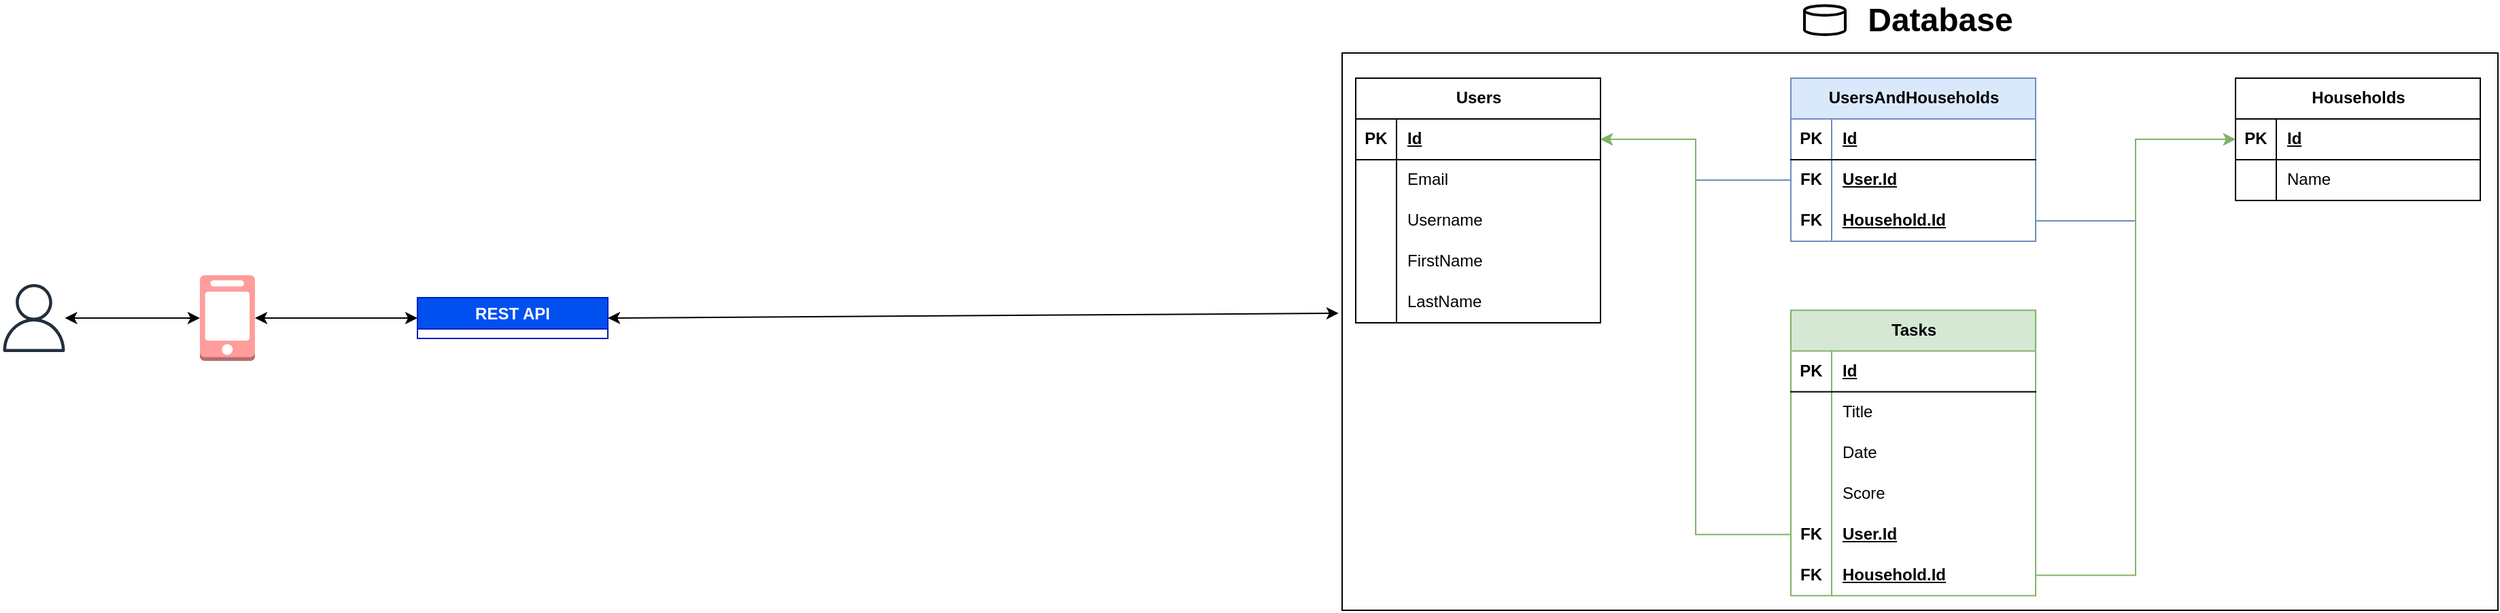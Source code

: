 <mxfile version="24.8.4">
  <diagram name="Strona-1" id="VdaN_trxpU_AnOm56eqQ">
    <mxGraphModel dx="2707" dy="2226" grid="1" gridSize="10" guides="1" tooltips="1" connect="1" arrows="1" fold="1" page="1" pageScale="1" pageWidth="827" pageHeight="1169" math="0" shadow="0">
      <root>
        <mxCell id="0" />
        <mxCell id="1" parent="0" />
        <mxCell id="gS_ljg5QTY4UFhtaObWx-25" value="" style="sketch=0;outlineConnect=0;fontColor=#232F3E;gradientColor=none;fillColor=#232F3D;strokeColor=none;dashed=0;verticalLabelPosition=bottom;verticalAlign=top;align=center;html=1;fontSize=12;fontStyle=0;aspect=fixed;pointerEvents=1;shape=mxgraph.aws4.user;" vertex="1" parent="1">
          <mxGeometry x="-827" y="150" width="50" height="50" as="geometry" />
        </mxCell>
        <mxCell id="gS_ljg5QTY4UFhtaObWx-27" value="" style="outlineConnect=0;dashed=0;verticalLabelPosition=bottom;verticalAlign=top;align=center;html=1;shape=mxgraph.aws3.mobile_client;fillColor=#FF9C9C;strokeColor=#6F0000;fontColor=#ffffff;" vertex="1" parent="1">
          <mxGeometry x="-680" y="143.5" width="40.5" height="63" as="geometry" />
        </mxCell>
        <mxCell id="gS_ljg5QTY4UFhtaObWx-28" value="" style="endArrow=classic;startArrow=classic;html=1;rounded=0;entryX=0;entryY=0.5;entryDx=0;entryDy=0;entryPerimeter=0;" edge="1" parent="1" source="gS_ljg5QTY4UFhtaObWx-25" target="gS_ljg5QTY4UFhtaObWx-27">
          <mxGeometry width="50" height="50" relative="1" as="geometry">
            <mxPoint x="-750" y="230" as="sourcePoint" />
            <mxPoint x="-700" y="180" as="targetPoint" />
          </mxGeometry>
        </mxCell>
        <mxCell id="gS_ljg5QTY4UFhtaObWx-31" value="REST API" style="swimlane;whiteSpace=wrap;html=1;fillColor=#0050ef;fontColor=#ffffff;strokeColor=#001DBC;" vertex="1" collapsed="1" parent="1">
          <mxGeometry x="-520" y="160" width="140" height="30" as="geometry">
            <mxRectangle x="-520" y="160" width="410" height="480" as="alternateBounds" />
          </mxGeometry>
        </mxCell>
        <mxCell id="gS_ljg5QTY4UFhtaObWx-37" value="&lt;div style=&quot;&quot;&gt;&lt;b style=&quot;background-color: initial;&quot;&gt;Households&lt;/b&gt;&lt;/div&gt;&lt;div style=&quot;&quot;&gt;&lt;font style=&quot;font-size: 12px;&quot;&gt;&lt;b style=&quot;&quot;&gt;&lt;br&gt;&lt;/b&gt;&lt;/font&gt;&lt;/div&gt;&lt;div&gt;- (POST) &lt;b&gt;Create&lt;/b&gt;(userId, name)&lt;/div&gt;&lt;div&gt;- (GET) &lt;b&gt;Get&lt;/b&gt;(userId, householdId)&lt;/div&gt;&lt;div&gt;- (PUT) &lt;b&gt;ChangeName&lt;/b&gt;(userId, newName)&lt;/div&gt;&lt;div&gt;- (POST) &lt;b&gt;Join&lt;/b&gt;(userId, householdId, code)&lt;/div&gt;&lt;div&gt;- (DELETE) &lt;b&gt;Leave&lt;/b&gt;(userId, householdId)&lt;/div&gt;&lt;div&gt;- (DELETE) &lt;b&gt;Kick&lt;/b&gt;(userId, userToKickId, householdId)&lt;/div&gt;" style="whiteSpace=wrap;html=1;align=left;verticalAlign=top;fillColor=#dae8fc;strokeColor=#6c8ebf;" vertex="1" parent="gS_ljg5QTY4UFhtaObWx-31">
          <mxGeometry x="30" y="200" width="340" height="130" as="geometry" />
        </mxCell>
        <mxCell id="gS_ljg5QTY4UFhtaObWx-35" value="&lt;div style=&quot;&quot;&gt;&lt;b style=&quot;background-color: initial;&quot;&gt;Auth&lt;/b&gt;&lt;/div&gt;&lt;div style=&quot;&quot;&gt;&lt;font style=&quot;font-size: 12px;&quot;&gt;&lt;b style=&quot;&quot;&gt;&lt;br&gt;&lt;/b&gt;&lt;/font&gt;&lt;/div&gt;&lt;div&gt;- (POST) &lt;b&gt;Login&lt;/b&gt;(email, password, isPersistent)&lt;/div&gt;&lt;div&gt;- (POST) &lt;b&gt;Register&lt;/b&gt;(email, password, username, firstName, lastName?)&lt;/div&gt;&lt;div&gt;- (POST) &lt;b&gt;Logout&lt;/b&gt;()&lt;/div&gt;&lt;div&gt;- (POST) &lt;b&gt;ForgotPassword&lt;/b&gt;(email)&lt;/div&gt;&lt;div&gt;- (POST) &lt;b&gt;ResetPassword&lt;/b&gt;(email, token, newPassword)&lt;/div&gt;" style="whiteSpace=wrap;html=1;align=left;verticalAlign=top;fillColor=#dae8fc;strokeColor=#6c8ebf;" vertex="1" parent="gS_ljg5QTY4UFhtaObWx-31">
          <mxGeometry x="30" y="45" width="340" height="130" as="geometry" />
        </mxCell>
        <mxCell id="gS_ljg5QTY4UFhtaObWx-43" value="&lt;div style=&quot;&quot;&gt;&lt;b style=&quot;background-color: initial;&quot;&gt;Tasks&lt;/b&gt;&lt;/div&gt;&lt;div style=&quot;&quot;&gt;&lt;font style=&quot;font-size: 12px;&quot;&gt;&lt;b style=&quot;&quot;&gt;&lt;br&gt;&lt;/b&gt;&lt;/font&gt;&lt;/div&gt;&lt;div style=&quot;&quot;&gt;&lt;font style=&quot;font-size: 12px;&quot;&gt;- (GET) &lt;b&gt;Get&lt;/b&gt;(userId, householdId, startDate?, endDate?)&lt;/font&gt;&lt;/div&gt;&lt;div&gt;- (POST) &lt;b&gt;Add&lt;/b&gt;(userId, householdId, title, score, date?)&lt;/div&gt;&lt;div&gt;- (PUT) &lt;b&gt;Edit&lt;/b&gt;(userId, householdId, taskId, title, score, date?)&lt;/div&gt;&lt;div&gt;- (DELETE) &lt;b&gt;Delete&lt;/b&gt;(userId, householdId, taskId)&lt;/div&gt;" style="whiteSpace=wrap;html=1;align=left;verticalAlign=top;fillColor=#dae8fc;strokeColor=#6c8ebf;" vertex="1" parent="gS_ljg5QTY4UFhtaObWx-31">
          <mxGeometry x="30" y="359.5" width="340" height="100.5" as="geometry" />
        </mxCell>
        <mxCell id="gS_ljg5QTY4UFhtaObWx-33" value="" style="endArrow=classic;startArrow=classic;html=1;rounded=0;entryX=0;entryY=0.5;entryDx=0;entryDy=0;exitX=1;exitY=0.5;exitDx=0;exitDy=0;exitPerimeter=0;" edge="1" parent="1" source="gS_ljg5QTY4UFhtaObWx-27" target="gS_ljg5QTY4UFhtaObWx-31">
          <mxGeometry width="50" height="50" relative="1" as="geometry">
            <mxPoint x="-600" y="240" as="sourcePoint" />
            <mxPoint x="-501" y="240" as="targetPoint" />
          </mxGeometry>
        </mxCell>
        <mxCell id="gS_ljg5QTY4UFhtaObWx-34" value="" style="endArrow=classic;startArrow=classic;html=1;rounded=0;exitX=1;exitY=0.5;exitDx=0;exitDy=0;entryX=-0.003;entryY=0.467;entryDx=0;entryDy=0;entryPerimeter=0;" edge="1" parent="1" source="gS_ljg5QTY4UFhtaObWx-31" target="gS_ljg5QTY4UFhtaObWx-47">
          <mxGeometry width="50" height="50" relative="1" as="geometry">
            <mxPoint x="-150" y="230" as="sourcePoint" />
            <mxPoint x="106.56" y="596" as="targetPoint" />
          </mxGeometry>
        </mxCell>
        <mxCell id="gS_ljg5QTY4UFhtaObWx-48" value="" style="group" vertex="1" connectable="0" parent="1">
          <mxGeometry x="160" y="-54.884" width="850" height="444.884" as="geometry" />
        </mxCell>
        <mxCell id="gS_ljg5QTY4UFhtaObWx-47" value="" style="rounded=0;whiteSpace=wrap;html=1;" vertex="1" parent="gS_ljg5QTY4UFhtaObWx-48">
          <mxGeometry y="34.884" width="850" height="410" as="geometry" />
        </mxCell>
        <mxCell id="_dhiKzsWpzVTfSa5Ci9j-15" value="Users" style="shape=table;startSize=30;container=1;collapsible=1;childLayout=tableLayout;fixedRows=1;rowLines=0;fontStyle=1;align=center;resizeLast=1;html=1;" parent="gS_ljg5QTY4UFhtaObWx-48" vertex="1">
          <mxGeometry x="10" y="53.372" width="180" height="180" as="geometry">
            <mxRectangle y="260" width="70" height="30" as="alternateBounds" />
          </mxGeometry>
        </mxCell>
        <mxCell id="_dhiKzsWpzVTfSa5Ci9j-16" value="" style="shape=tableRow;horizontal=0;startSize=0;swimlaneHead=0;swimlaneBody=0;fillColor=none;collapsible=0;dropTarget=0;points=[[0,0.5],[1,0.5]];portConstraint=eastwest;top=0;left=0;right=0;bottom=1;" parent="_dhiKzsWpzVTfSa5Ci9j-15" vertex="1">
          <mxGeometry y="30" width="180" height="30" as="geometry" />
        </mxCell>
        <mxCell id="_dhiKzsWpzVTfSa5Ci9j-17" value="PK" style="shape=partialRectangle;connectable=0;fillColor=none;top=0;left=0;bottom=0;right=0;fontStyle=1;overflow=hidden;whiteSpace=wrap;html=1;" parent="_dhiKzsWpzVTfSa5Ci9j-16" vertex="1">
          <mxGeometry width="30" height="30" as="geometry">
            <mxRectangle width="30" height="30" as="alternateBounds" />
          </mxGeometry>
        </mxCell>
        <mxCell id="_dhiKzsWpzVTfSa5Ci9j-18" value="Id" style="shape=partialRectangle;connectable=0;fillColor=none;top=0;left=0;bottom=0;right=0;align=left;spacingLeft=6;fontStyle=5;overflow=hidden;whiteSpace=wrap;html=1;" parent="_dhiKzsWpzVTfSa5Ci9j-16" vertex="1">
          <mxGeometry x="30" width="150" height="30" as="geometry">
            <mxRectangle width="150" height="30" as="alternateBounds" />
          </mxGeometry>
        </mxCell>
        <mxCell id="_dhiKzsWpzVTfSa5Ci9j-19" value="" style="shape=tableRow;horizontal=0;startSize=0;swimlaneHead=0;swimlaneBody=0;fillColor=none;collapsible=0;dropTarget=0;points=[[0,0.5],[1,0.5]];portConstraint=eastwest;top=0;left=0;right=0;bottom=0;" parent="_dhiKzsWpzVTfSa5Ci9j-15" vertex="1">
          <mxGeometry y="60" width="180" height="30" as="geometry" />
        </mxCell>
        <mxCell id="_dhiKzsWpzVTfSa5Ci9j-20" value="" style="shape=partialRectangle;connectable=0;fillColor=none;top=0;left=0;bottom=0;right=0;editable=1;overflow=hidden;whiteSpace=wrap;html=1;" parent="_dhiKzsWpzVTfSa5Ci9j-19" vertex="1">
          <mxGeometry width="30" height="30" as="geometry">
            <mxRectangle width="30" height="30" as="alternateBounds" />
          </mxGeometry>
        </mxCell>
        <mxCell id="_dhiKzsWpzVTfSa5Ci9j-21" value="Email" style="shape=partialRectangle;connectable=0;fillColor=none;top=0;left=0;bottom=0;right=0;align=left;spacingLeft=6;overflow=hidden;whiteSpace=wrap;html=1;" parent="_dhiKzsWpzVTfSa5Ci9j-19" vertex="1">
          <mxGeometry x="30" width="150" height="30" as="geometry">
            <mxRectangle width="150" height="30" as="alternateBounds" />
          </mxGeometry>
        </mxCell>
        <mxCell id="_dhiKzsWpzVTfSa5Ci9j-22" value="" style="shape=tableRow;horizontal=0;startSize=0;swimlaneHead=0;swimlaneBody=0;fillColor=none;collapsible=0;dropTarget=0;points=[[0,0.5],[1,0.5]];portConstraint=eastwest;top=0;left=0;right=0;bottom=0;" parent="_dhiKzsWpzVTfSa5Ci9j-15" vertex="1">
          <mxGeometry y="90" width="180" height="30" as="geometry" />
        </mxCell>
        <mxCell id="_dhiKzsWpzVTfSa5Ci9j-23" value="" style="shape=partialRectangle;connectable=0;fillColor=none;top=0;left=0;bottom=0;right=0;editable=1;overflow=hidden;whiteSpace=wrap;html=1;" parent="_dhiKzsWpzVTfSa5Ci9j-22" vertex="1">
          <mxGeometry width="30" height="30" as="geometry">
            <mxRectangle width="30" height="30" as="alternateBounds" />
          </mxGeometry>
        </mxCell>
        <mxCell id="_dhiKzsWpzVTfSa5Ci9j-24" value="Username" style="shape=partialRectangle;connectable=0;fillColor=none;top=0;left=0;bottom=0;right=0;align=left;spacingLeft=6;overflow=hidden;whiteSpace=wrap;html=1;" parent="_dhiKzsWpzVTfSa5Ci9j-22" vertex="1">
          <mxGeometry x="30" width="150" height="30" as="geometry">
            <mxRectangle width="150" height="30" as="alternateBounds" />
          </mxGeometry>
        </mxCell>
        <mxCell id="_dhiKzsWpzVTfSa5Ci9j-25" value="" style="shape=tableRow;horizontal=0;startSize=0;swimlaneHead=0;swimlaneBody=0;fillColor=none;collapsible=0;dropTarget=0;points=[[0,0.5],[1,0.5]];portConstraint=eastwest;top=0;left=0;right=0;bottom=0;" parent="_dhiKzsWpzVTfSa5Ci9j-15" vertex="1">
          <mxGeometry y="120" width="180" height="30" as="geometry" />
        </mxCell>
        <mxCell id="_dhiKzsWpzVTfSa5Ci9j-26" value="" style="shape=partialRectangle;connectable=0;fillColor=none;top=0;left=0;bottom=0;right=0;editable=1;overflow=hidden;whiteSpace=wrap;html=1;" parent="_dhiKzsWpzVTfSa5Ci9j-25" vertex="1">
          <mxGeometry width="30" height="30" as="geometry">
            <mxRectangle width="30" height="30" as="alternateBounds" />
          </mxGeometry>
        </mxCell>
        <mxCell id="_dhiKzsWpzVTfSa5Ci9j-27" value="FirstName" style="shape=partialRectangle;connectable=0;fillColor=none;top=0;left=0;bottom=0;right=0;align=left;spacingLeft=6;overflow=hidden;whiteSpace=wrap;html=1;" parent="_dhiKzsWpzVTfSa5Ci9j-25" vertex="1">
          <mxGeometry x="30" width="150" height="30" as="geometry">
            <mxRectangle width="150" height="30" as="alternateBounds" />
          </mxGeometry>
        </mxCell>
        <mxCell id="_dhiKzsWpzVTfSa5Ci9j-92" style="shape=tableRow;horizontal=0;startSize=0;swimlaneHead=0;swimlaneBody=0;fillColor=none;collapsible=0;dropTarget=0;points=[[0,0.5],[1,0.5]];portConstraint=eastwest;top=0;left=0;right=0;bottom=0;" parent="_dhiKzsWpzVTfSa5Ci9j-15" vertex="1">
          <mxGeometry y="150" width="180" height="30" as="geometry" />
        </mxCell>
        <mxCell id="_dhiKzsWpzVTfSa5Ci9j-93" style="shape=partialRectangle;connectable=0;fillColor=none;top=0;left=0;bottom=0;right=0;editable=1;overflow=hidden;whiteSpace=wrap;html=1;" parent="_dhiKzsWpzVTfSa5Ci9j-92" vertex="1">
          <mxGeometry width="30" height="30" as="geometry">
            <mxRectangle width="30" height="30" as="alternateBounds" />
          </mxGeometry>
        </mxCell>
        <mxCell id="_dhiKzsWpzVTfSa5Ci9j-94" value="LastName" style="shape=partialRectangle;connectable=0;fillColor=none;top=0;left=0;bottom=0;right=0;align=left;spacingLeft=6;overflow=hidden;whiteSpace=wrap;html=1;" parent="_dhiKzsWpzVTfSa5Ci9j-92" vertex="1">
          <mxGeometry x="30" width="150" height="30" as="geometry">
            <mxRectangle width="150" height="30" as="alternateBounds" />
          </mxGeometry>
        </mxCell>
        <mxCell id="_dhiKzsWpzVTfSa5Ci9j-28" value="Households" style="shape=table;startSize=30;container=1;collapsible=1;childLayout=tableLayout;fixedRows=1;rowLines=0;fontStyle=1;align=center;resizeLast=1;html=1;" parent="gS_ljg5QTY4UFhtaObWx-48" vertex="1">
          <mxGeometry x="657" y="53.372" width="180" height="90" as="geometry">
            <mxRectangle x="647" y="120" width="100" height="30" as="alternateBounds" />
          </mxGeometry>
        </mxCell>
        <mxCell id="_dhiKzsWpzVTfSa5Ci9j-29" value="" style="shape=tableRow;horizontal=0;startSize=0;swimlaneHead=0;swimlaneBody=0;fillColor=none;collapsible=0;dropTarget=0;points=[[0,0.5],[1,0.5]];portConstraint=eastwest;top=0;left=0;right=0;bottom=1;" parent="_dhiKzsWpzVTfSa5Ci9j-28" vertex="1">
          <mxGeometry y="30" width="180" height="30" as="geometry" />
        </mxCell>
        <mxCell id="_dhiKzsWpzVTfSa5Ci9j-30" value="PK" style="shape=partialRectangle;connectable=0;fillColor=none;top=0;left=0;bottom=0;right=0;fontStyle=1;overflow=hidden;whiteSpace=wrap;html=1;" parent="_dhiKzsWpzVTfSa5Ci9j-29" vertex="1">
          <mxGeometry width="30" height="30" as="geometry">
            <mxRectangle width="30" height="30" as="alternateBounds" />
          </mxGeometry>
        </mxCell>
        <mxCell id="_dhiKzsWpzVTfSa5Ci9j-31" value="Id" style="shape=partialRectangle;connectable=0;fillColor=none;top=0;left=0;bottom=0;right=0;align=left;spacingLeft=6;fontStyle=5;overflow=hidden;whiteSpace=wrap;html=1;" parent="_dhiKzsWpzVTfSa5Ci9j-29" vertex="1">
          <mxGeometry x="30" width="150" height="30" as="geometry">
            <mxRectangle width="150" height="30" as="alternateBounds" />
          </mxGeometry>
        </mxCell>
        <mxCell id="_dhiKzsWpzVTfSa5Ci9j-32" value="" style="shape=tableRow;horizontal=0;startSize=0;swimlaneHead=0;swimlaneBody=0;fillColor=none;collapsible=0;dropTarget=0;points=[[0,0.5],[1,0.5]];portConstraint=eastwest;top=0;left=0;right=0;bottom=0;" parent="_dhiKzsWpzVTfSa5Ci9j-28" vertex="1">
          <mxGeometry y="60" width="180" height="30" as="geometry" />
        </mxCell>
        <mxCell id="_dhiKzsWpzVTfSa5Ci9j-33" value="" style="shape=partialRectangle;connectable=0;fillColor=none;top=0;left=0;bottom=0;right=0;editable=1;overflow=hidden;whiteSpace=wrap;html=1;" parent="_dhiKzsWpzVTfSa5Ci9j-32" vertex="1">
          <mxGeometry width="30" height="30" as="geometry">
            <mxRectangle width="30" height="30" as="alternateBounds" />
          </mxGeometry>
        </mxCell>
        <mxCell id="_dhiKzsWpzVTfSa5Ci9j-34" value="Name" style="shape=partialRectangle;connectable=0;fillColor=none;top=0;left=0;bottom=0;right=0;align=left;spacingLeft=6;overflow=hidden;whiteSpace=wrap;html=1;" parent="_dhiKzsWpzVTfSa5Ci9j-32" vertex="1">
          <mxGeometry x="30" width="150" height="30" as="geometry">
            <mxRectangle width="150" height="30" as="alternateBounds" />
          </mxGeometry>
        </mxCell>
        <mxCell id="_dhiKzsWpzVTfSa5Ci9j-54" value="Tasks" style="shape=table;startSize=30;container=1;collapsible=1;childLayout=tableLayout;fixedRows=1;rowLines=0;fontStyle=1;align=center;resizeLast=1;html=1;fillColor=#d5e8d4;strokeColor=#82b366;" parent="gS_ljg5QTY4UFhtaObWx-48" vertex="1">
          <mxGeometry x="330" y="224.163" width="180" height="210" as="geometry">
            <mxRectangle x="320" y="360" width="70" height="30" as="alternateBounds" />
          </mxGeometry>
        </mxCell>
        <mxCell id="_dhiKzsWpzVTfSa5Ci9j-55" value="" style="shape=tableRow;horizontal=0;startSize=0;swimlaneHead=0;swimlaneBody=0;fillColor=none;collapsible=0;dropTarget=0;points=[[0,0.5],[1,0.5]];portConstraint=eastwest;top=0;left=0;right=0;bottom=1;" parent="_dhiKzsWpzVTfSa5Ci9j-54" vertex="1">
          <mxGeometry y="30" width="180" height="30" as="geometry" />
        </mxCell>
        <mxCell id="_dhiKzsWpzVTfSa5Ci9j-56" value="PK" style="shape=partialRectangle;connectable=0;fillColor=none;top=0;left=0;bottom=0;right=0;fontStyle=1;overflow=hidden;whiteSpace=wrap;html=1;" parent="_dhiKzsWpzVTfSa5Ci9j-55" vertex="1">
          <mxGeometry width="30" height="30" as="geometry">
            <mxRectangle width="30" height="30" as="alternateBounds" />
          </mxGeometry>
        </mxCell>
        <mxCell id="_dhiKzsWpzVTfSa5Ci9j-57" value="Id" style="shape=partialRectangle;connectable=0;fillColor=none;top=0;left=0;bottom=0;right=0;align=left;spacingLeft=6;fontStyle=5;overflow=hidden;whiteSpace=wrap;html=1;" parent="_dhiKzsWpzVTfSa5Ci9j-55" vertex="1">
          <mxGeometry x="30" width="150" height="30" as="geometry">
            <mxRectangle width="150" height="30" as="alternateBounds" />
          </mxGeometry>
        </mxCell>
        <mxCell id="_dhiKzsWpzVTfSa5Ci9j-58" value="" style="shape=tableRow;horizontal=0;startSize=0;swimlaneHead=0;swimlaneBody=0;fillColor=none;collapsible=0;dropTarget=0;points=[[0,0.5],[1,0.5]];portConstraint=eastwest;top=0;left=0;right=0;bottom=0;" parent="_dhiKzsWpzVTfSa5Ci9j-54" vertex="1">
          <mxGeometry y="60" width="180" height="30" as="geometry" />
        </mxCell>
        <mxCell id="_dhiKzsWpzVTfSa5Ci9j-59" value="" style="shape=partialRectangle;connectable=0;fillColor=none;top=0;left=0;bottom=0;right=0;editable=1;overflow=hidden;whiteSpace=wrap;html=1;" parent="_dhiKzsWpzVTfSa5Ci9j-58" vertex="1">
          <mxGeometry width="30" height="30" as="geometry">
            <mxRectangle width="30" height="30" as="alternateBounds" />
          </mxGeometry>
        </mxCell>
        <mxCell id="_dhiKzsWpzVTfSa5Ci9j-60" value="Title" style="shape=partialRectangle;connectable=0;fillColor=none;top=0;left=0;bottom=0;right=0;align=left;spacingLeft=6;overflow=hidden;whiteSpace=wrap;html=1;" parent="_dhiKzsWpzVTfSa5Ci9j-58" vertex="1">
          <mxGeometry x="30" width="150" height="30" as="geometry">
            <mxRectangle width="150" height="30" as="alternateBounds" />
          </mxGeometry>
        </mxCell>
        <mxCell id="_dhiKzsWpzVTfSa5Ci9j-61" value="" style="shape=tableRow;horizontal=0;startSize=0;swimlaneHead=0;swimlaneBody=0;fillColor=none;collapsible=0;dropTarget=0;points=[[0,0.5],[1,0.5]];portConstraint=eastwest;top=0;left=0;right=0;bottom=0;" parent="_dhiKzsWpzVTfSa5Ci9j-54" vertex="1">
          <mxGeometry y="90" width="180" height="30" as="geometry" />
        </mxCell>
        <mxCell id="_dhiKzsWpzVTfSa5Ci9j-62" value="" style="shape=partialRectangle;connectable=0;fillColor=none;top=0;left=0;bottom=0;right=0;editable=1;overflow=hidden;whiteSpace=wrap;html=1;" parent="_dhiKzsWpzVTfSa5Ci9j-61" vertex="1">
          <mxGeometry width="30" height="30" as="geometry">
            <mxRectangle width="30" height="30" as="alternateBounds" />
          </mxGeometry>
        </mxCell>
        <mxCell id="_dhiKzsWpzVTfSa5Ci9j-63" value="Date" style="shape=partialRectangle;connectable=0;fillColor=none;top=0;left=0;bottom=0;right=0;align=left;spacingLeft=6;overflow=hidden;whiteSpace=wrap;html=1;" parent="_dhiKzsWpzVTfSa5Ci9j-61" vertex="1">
          <mxGeometry x="30" width="150" height="30" as="geometry">
            <mxRectangle width="150" height="30" as="alternateBounds" />
          </mxGeometry>
        </mxCell>
        <mxCell id="_dhiKzsWpzVTfSa5Ci9j-64" value="" style="shape=tableRow;horizontal=0;startSize=0;swimlaneHead=0;swimlaneBody=0;fillColor=none;collapsible=0;dropTarget=0;points=[[0,0.5],[1,0.5]];portConstraint=eastwest;top=0;left=0;right=0;bottom=0;" parent="_dhiKzsWpzVTfSa5Ci9j-54" vertex="1">
          <mxGeometry y="120" width="180" height="30" as="geometry" />
        </mxCell>
        <mxCell id="_dhiKzsWpzVTfSa5Ci9j-65" value="" style="shape=partialRectangle;connectable=0;fillColor=none;top=0;left=0;bottom=0;right=0;editable=1;overflow=hidden;whiteSpace=wrap;html=1;" parent="_dhiKzsWpzVTfSa5Ci9j-64" vertex="1">
          <mxGeometry width="30" height="30" as="geometry">
            <mxRectangle width="30" height="30" as="alternateBounds" />
          </mxGeometry>
        </mxCell>
        <mxCell id="_dhiKzsWpzVTfSa5Ci9j-66" value="Score" style="shape=partialRectangle;connectable=0;fillColor=none;top=0;left=0;bottom=0;right=0;align=left;spacingLeft=6;overflow=hidden;whiteSpace=wrap;html=1;" parent="_dhiKzsWpzVTfSa5Ci9j-64" vertex="1">
          <mxGeometry x="30" width="150" height="30" as="geometry">
            <mxRectangle width="150" height="30" as="alternateBounds" />
          </mxGeometry>
        </mxCell>
        <mxCell id="_dhiKzsWpzVTfSa5Ci9j-70" style="shape=tableRow;horizontal=0;startSize=0;swimlaneHead=0;swimlaneBody=0;fillColor=none;collapsible=0;dropTarget=0;points=[[0,0.5],[1,0.5]];portConstraint=eastwest;top=0;left=0;right=0;bottom=0;" parent="_dhiKzsWpzVTfSa5Ci9j-54" vertex="1">
          <mxGeometry y="150" width="180" height="30" as="geometry" />
        </mxCell>
        <mxCell id="_dhiKzsWpzVTfSa5Ci9j-71" value="&lt;b&gt;FK&lt;/b&gt;" style="shape=partialRectangle;connectable=0;fillColor=none;top=0;left=0;bottom=0;right=0;editable=1;overflow=hidden;whiteSpace=wrap;html=1;" parent="_dhiKzsWpzVTfSa5Ci9j-70" vertex="1">
          <mxGeometry width="30" height="30" as="geometry">
            <mxRectangle width="30" height="30" as="alternateBounds" />
          </mxGeometry>
        </mxCell>
        <mxCell id="_dhiKzsWpzVTfSa5Ci9j-72" value="&lt;b&gt;&lt;u&gt;User.Id&lt;/u&gt;&lt;/b&gt;" style="shape=partialRectangle;connectable=0;fillColor=none;top=0;left=0;bottom=0;right=0;align=left;spacingLeft=6;overflow=hidden;whiteSpace=wrap;html=1;strokeWidth=1;" parent="_dhiKzsWpzVTfSa5Ci9j-70" vertex="1">
          <mxGeometry x="30" width="150" height="30" as="geometry">
            <mxRectangle width="150" height="30" as="alternateBounds" />
          </mxGeometry>
        </mxCell>
        <mxCell id="_dhiKzsWpzVTfSa5Ci9j-73" style="shape=tableRow;horizontal=0;startSize=0;swimlaneHead=0;swimlaneBody=0;fillColor=none;collapsible=0;dropTarget=0;points=[[0,0.5],[1,0.5]];portConstraint=eastwest;top=0;left=0;right=0;bottom=0;" parent="_dhiKzsWpzVTfSa5Ci9j-54" vertex="1">
          <mxGeometry y="180" width="180" height="30" as="geometry" />
        </mxCell>
        <mxCell id="_dhiKzsWpzVTfSa5Ci9j-74" value="&lt;b&gt;FK&lt;/b&gt;" style="shape=partialRectangle;connectable=0;fillColor=none;top=0;left=0;bottom=0;right=0;editable=1;overflow=hidden;whiteSpace=wrap;html=1;" parent="_dhiKzsWpzVTfSa5Ci9j-73" vertex="1">
          <mxGeometry width="30" height="30" as="geometry">
            <mxRectangle width="30" height="30" as="alternateBounds" />
          </mxGeometry>
        </mxCell>
        <mxCell id="_dhiKzsWpzVTfSa5Ci9j-75" value="&lt;b&gt;&lt;u&gt;Household.Id&lt;/u&gt;&lt;/b&gt;" style="shape=partialRectangle;connectable=0;fillColor=none;top=0;left=0;bottom=0;right=0;align=left;spacingLeft=6;overflow=hidden;whiteSpace=wrap;html=1;" parent="_dhiKzsWpzVTfSa5Ci9j-73" vertex="1">
          <mxGeometry x="30" width="150" height="30" as="geometry">
            <mxRectangle width="150" height="30" as="alternateBounds" />
          </mxGeometry>
        </mxCell>
        <mxCell id="_dhiKzsWpzVTfSa5Ci9j-82" value="UsersAndHouseholds" style="shape=table;startSize=30;container=1;collapsible=1;childLayout=tableLayout;fixedRows=1;rowLines=0;fontStyle=1;align=center;resizeLast=1;html=1;fillColor=#dae8fc;strokeColor=#6c8ebf;" parent="gS_ljg5QTY4UFhtaObWx-48" vertex="1">
          <mxGeometry x="330" y="53.372" width="180" height="120" as="geometry">
            <mxRectangle x="320" y="120" width="160" height="30" as="alternateBounds" />
          </mxGeometry>
        </mxCell>
        <mxCell id="_dhiKzsWpzVTfSa5Ci9j-83" value="" style="shape=tableRow;horizontal=0;startSize=0;swimlaneHead=0;swimlaneBody=0;fillColor=none;collapsible=0;dropTarget=0;points=[[0,0.5],[1,0.5]];portConstraint=eastwest;top=0;left=0;right=0;bottom=1;" parent="_dhiKzsWpzVTfSa5Ci9j-82" vertex="1">
          <mxGeometry y="30" width="180" height="30" as="geometry" />
        </mxCell>
        <mxCell id="_dhiKzsWpzVTfSa5Ci9j-84" value="PK" style="shape=partialRectangle;connectable=0;fillColor=none;top=0;left=0;bottom=0;right=0;fontStyle=1;overflow=hidden;whiteSpace=wrap;html=1;" parent="_dhiKzsWpzVTfSa5Ci9j-83" vertex="1">
          <mxGeometry width="30" height="30" as="geometry">
            <mxRectangle width="30" height="30" as="alternateBounds" />
          </mxGeometry>
        </mxCell>
        <mxCell id="_dhiKzsWpzVTfSa5Ci9j-85" value="Id" style="shape=partialRectangle;connectable=0;fillColor=none;top=0;left=0;bottom=0;right=0;align=left;spacingLeft=6;fontStyle=5;overflow=hidden;whiteSpace=wrap;html=1;" parent="_dhiKzsWpzVTfSa5Ci9j-83" vertex="1">
          <mxGeometry x="30" width="150" height="30" as="geometry">
            <mxRectangle width="150" height="30" as="alternateBounds" />
          </mxGeometry>
        </mxCell>
        <mxCell id="_dhiKzsWpzVTfSa5Ci9j-86" value="" style="shape=tableRow;horizontal=0;startSize=0;swimlaneHead=0;swimlaneBody=0;fillColor=none;collapsible=0;dropTarget=0;points=[[0,0.5],[1,0.5]];portConstraint=eastwest;top=0;left=0;right=0;bottom=0;" parent="_dhiKzsWpzVTfSa5Ci9j-82" vertex="1">
          <mxGeometry y="60" width="180" height="30" as="geometry" />
        </mxCell>
        <mxCell id="_dhiKzsWpzVTfSa5Ci9j-87" value="&lt;b&gt;FK&lt;/b&gt;" style="shape=partialRectangle;connectable=0;fillColor=none;top=0;left=0;bottom=0;right=0;editable=1;overflow=hidden;whiteSpace=wrap;html=1;" parent="_dhiKzsWpzVTfSa5Ci9j-86" vertex="1">
          <mxGeometry width="30" height="30" as="geometry">
            <mxRectangle width="30" height="30" as="alternateBounds" />
          </mxGeometry>
        </mxCell>
        <mxCell id="_dhiKzsWpzVTfSa5Ci9j-88" value="&lt;u&gt;&lt;b&gt;User.Id&lt;/b&gt;&lt;/u&gt;" style="shape=partialRectangle;connectable=0;fillColor=none;top=0;left=0;bottom=0;right=0;align=left;spacingLeft=6;overflow=hidden;whiteSpace=wrap;html=1;" parent="_dhiKzsWpzVTfSa5Ci9j-86" vertex="1">
          <mxGeometry x="30" width="150" height="30" as="geometry">
            <mxRectangle width="150" height="30" as="alternateBounds" />
          </mxGeometry>
        </mxCell>
        <mxCell id="_dhiKzsWpzVTfSa5Ci9j-89" style="shape=tableRow;horizontal=0;startSize=0;swimlaneHead=0;swimlaneBody=0;fillColor=none;collapsible=0;dropTarget=0;points=[[0,0.5],[1,0.5]];portConstraint=eastwest;top=0;left=0;right=0;bottom=0;" parent="_dhiKzsWpzVTfSa5Ci9j-82" vertex="1">
          <mxGeometry y="90" width="180" height="30" as="geometry" />
        </mxCell>
        <mxCell id="_dhiKzsWpzVTfSa5Ci9j-90" value="&lt;b&gt;FK&lt;/b&gt;" style="shape=partialRectangle;connectable=0;fillColor=none;top=0;left=0;bottom=0;right=0;editable=1;overflow=hidden;whiteSpace=wrap;html=1;" parent="_dhiKzsWpzVTfSa5Ci9j-89" vertex="1">
          <mxGeometry width="30" height="30" as="geometry">
            <mxRectangle width="30" height="30" as="alternateBounds" />
          </mxGeometry>
        </mxCell>
        <mxCell id="_dhiKzsWpzVTfSa5Ci9j-91" value="&lt;u&gt;&lt;b&gt;Household.Id&lt;/b&gt;&lt;/u&gt;" style="shape=partialRectangle;connectable=0;fillColor=none;top=0;left=0;bottom=0;right=0;align=left;spacingLeft=6;overflow=hidden;whiteSpace=wrap;html=1;" parent="_dhiKzsWpzVTfSa5Ci9j-89" vertex="1">
          <mxGeometry x="30" width="150" height="30" as="geometry">
            <mxRectangle width="150" height="30" as="alternateBounds" />
          </mxGeometry>
        </mxCell>
        <mxCell id="_dhiKzsWpzVTfSa5Ci9j-109" style="edgeStyle=orthogonalEdgeStyle;rounded=0;orthogonalLoop=1;jettySize=auto;html=1;fillColor=#dae8fc;strokeColor=#6c8ebf;" parent="gS_ljg5QTY4UFhtaObWx-48" source="_dhiKzsWpzVTfSa5Ci9j-86" target="_dhiKzsWpzVTfSa5Ci9j-16" edge="1">
          <mxGeometry relative="1" as="geometry" />
        </mxCell>
        <mxCell id="_dhiKzsWpzVTfSa5Ci9j-110" style="edgeStyle=orthogonalEdgeStyle;rounded=0;orthogonalLoop=1;jettySize=auto;html=1;fillColor=#dae8fc;strokeColor=#6c8ebf;" parent="gS_ljg5QTY4UFhtaObWx-48" source="_dhiKzsWpzVTfSa5Ci9j-89" target="_dhiKzsWpzVTfSa5Ci9j-29" edge="1">
          <mxGeometry relative="1" as="geometry" />
        </mxCell>
        <mxCell id="_dhiKzsWpzVTfSa5Ci9j-111" style="edgeStyle=orthogonalEdgeStyle;rounded=0;orthogonalLoop=1;jettySize=auto;html=1;entryX=1;entryY=0.5;entryDx=0;entryDy=0;fillColor=#d5e8d4;strokeColor=#82b366;" parent="gS_ljg5QTY4UFhtaObWx-48" source="_dhiKzsWpzVTfSa5Ci9j-70" target="_dhiKzsWpzVTfSa5Ci9j-16" edge="1">
          <mxGeometry relative="1" as="geometry" />
        </mxCell>
        <mxCell id="_dhiKzsWpzVTfSa5Ci9j-113" style="edgeStyle=orthogonalEdgeStyle;rounded=0;orthogonalLoop=1;jettySize=auto;html=1;entryX=0;entryY=0.5;entryDx=0;entryDy=0;fillColor=#d5e8d4;strokeColor=#82b366;" parent="gS_ljg5QTY4UFhtaObWx-48" source="_dhiKzsWpzVTfSa5Ci9j-73" target="_dhiKzsWpzVTfSa5Ci9j-29" edge="1">
          <mxGeometry relative="1" as="geometry" />
        </mxCell>
        <mxCell id="gS_ljg5QTY4UFhtaObWx-21" value="" style="strokeWidth=2;html=1;shape=mxgraph.flowchart.database;whiteSpace=wrap;" vertex="1" parent="gS_ljg5QTY4UFhtaObWx-48">
          <mxGeometry x="340" width="30" height="21.349" as="geometry" />
        </mxCell>
        <mxCell id="gS_ljg5QTY4UFhtaObWx-20" value="&lt;font style=&quot;font-size: 24px;&quot;&gt;&lt;b&gt;Database&lt;/b&gt;&lt;/font&gt;" style="text;html=1;align=center;verticalAlign=middle;whiteSpace=wrap;rounded=0;" vertex="1" parent="gS_ljg5QTY4UFhtaObWx-48">
          <mxGeometry x="360" width="160" height="21.349" as="geometry" />
        </mxCell>
      </root>
    </mxGraphModel>
  </diagram>
</mxfile>
